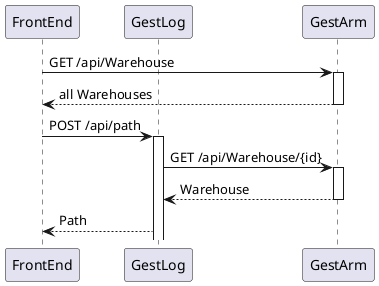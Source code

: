 @startuml 

participant FrontEnd
participant GestLog
participant GestArm

FrontEnd -> GestArm : GET /api/Warehouse
activate GestArm
GestArm --> FrontEnd : all Warehouses
deactivate GestArm

FrontEnd -> GestLog : POST /api/path
activate GestLog
GestLog -> GestArm: GET /api/Warehouse/{id}
activate GestArm
GestArm --> GestLog : Warehouse
deactivate GestArm
GestLog --> FrontEnd : Path

@enduml